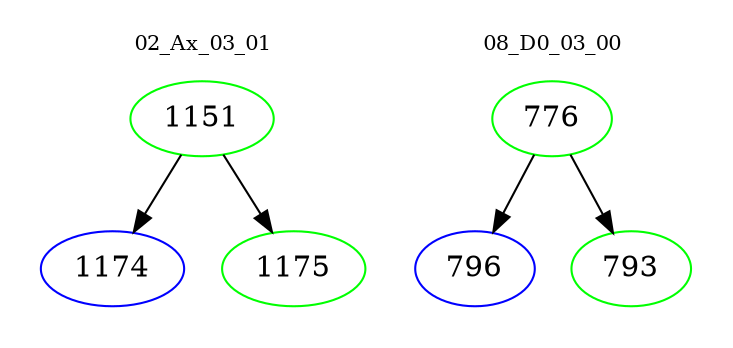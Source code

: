 digraph{
subgraph cluster_0 {
color = white
label = "02_Ax_03_01";
fontsize=10;
T0_1151 [label="1151", color="green"]
T0_1151 -> T0_1174 [color="black"]
T0_1174 [label="1174", color="blue"]
T0_1151 -> T0_1175 [color="black"]
T0_1175 [label="1175", color="green"]
}
subgraph cluster_1 {
color = white
label = "08_D0_03_00";
fontsize=10;
T1_776 [label="776", color="green"]
T1_776 -> T1_796 [color="black"]
T1_796 [label="796", color="blue"]
T1_776 -> T1_793 [color="black"]
T1_793 [label="793", color="green"]
}
}
